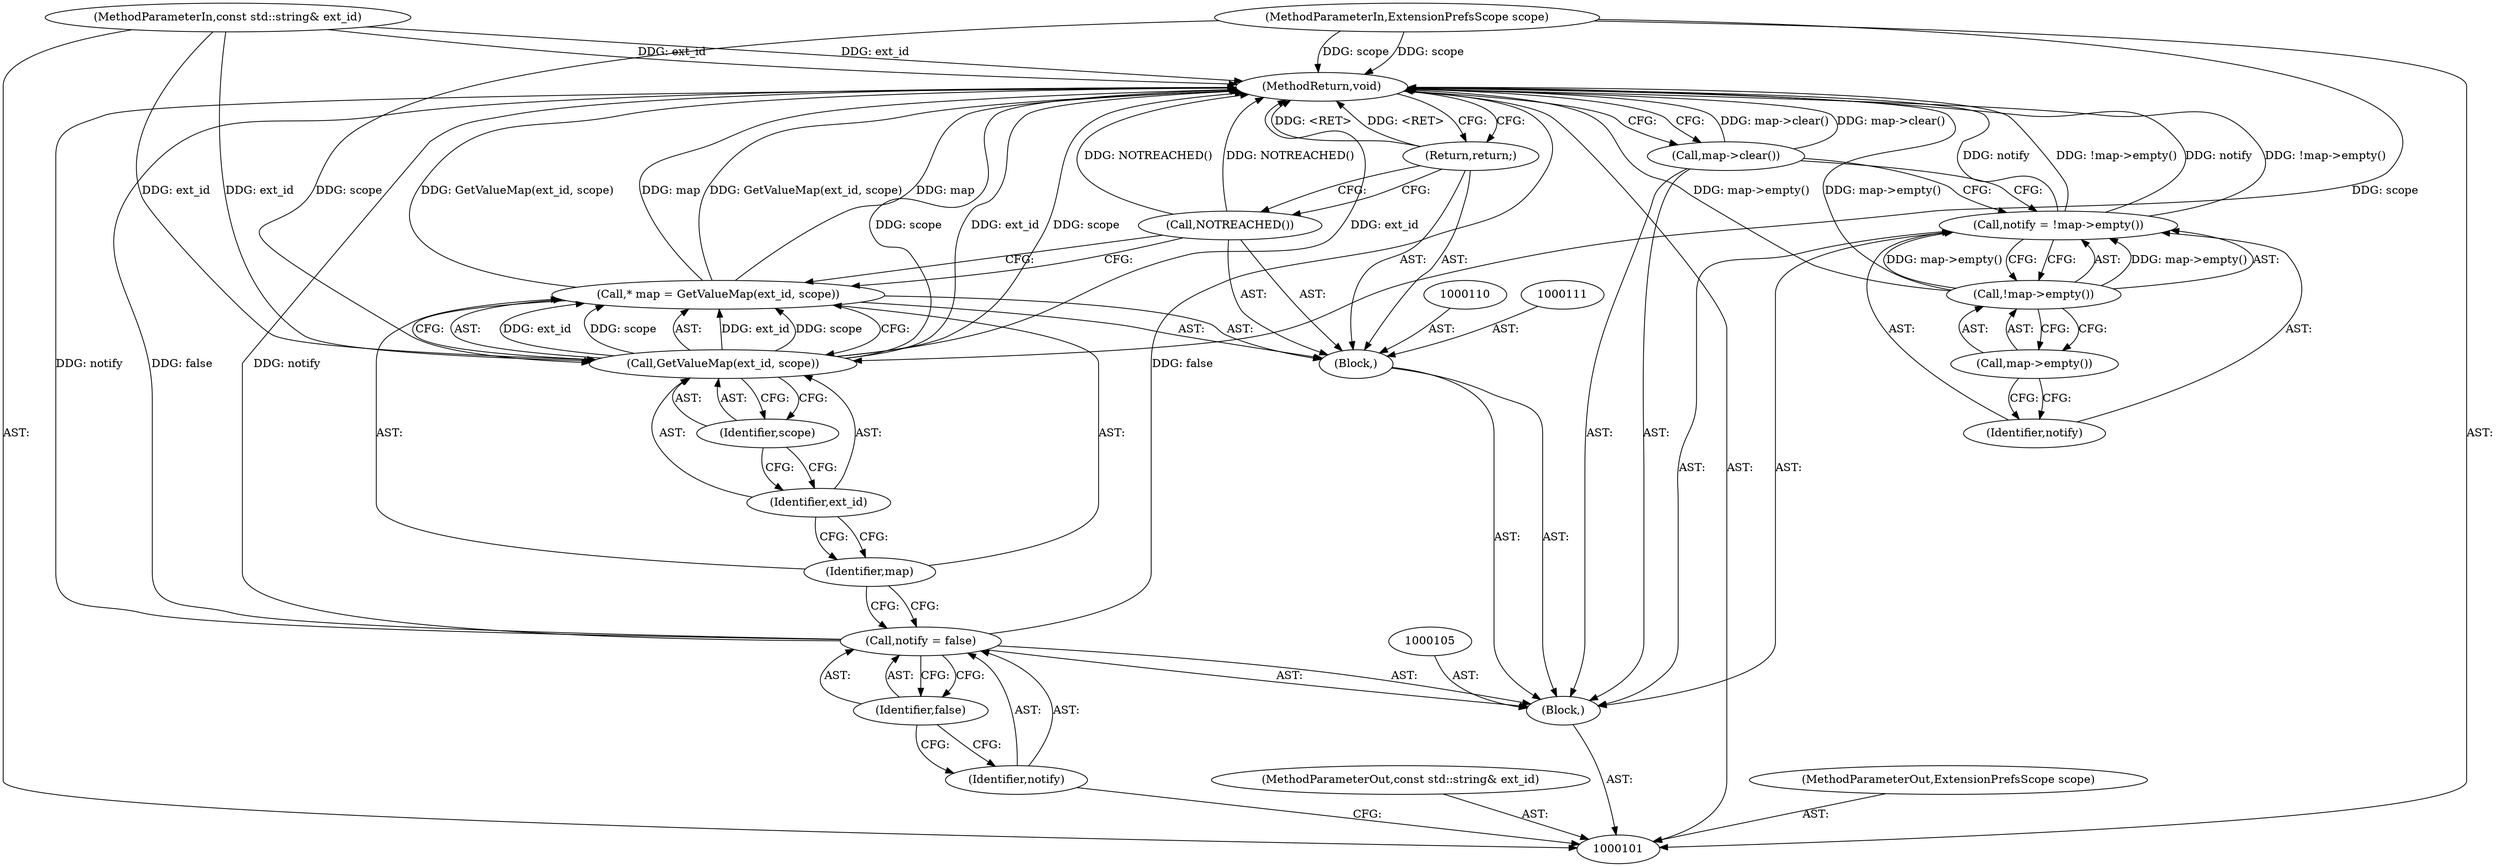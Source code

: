 digraph "0_Chrome_1a113d35a19c0ed6500fb5c0acdc35730617fb3f" {
"1000124" [label="(MethodReturn,void)"];
"1000118" [label="(Return,return;)"];
"1000121" [label="(Call,!map->empty())"];
"1000122" [label="(Call,map->empty())"];
"1000119" [label="(Call,notify = !map->empty())"];
"1000120" [label="(Identifier,notify)"];
"1000123" [label="(Call,map->clear())"];
"1000102" [label="(MethodParameterIn,const std::string& ext_id)"];
"1000156" [label="(MethodParameterOut,const std::string& ext_id)"];
"1000104" [label="(Block,)"];
"1000103" [label="(MethodParameterIn,ExtensionPrefsScope scope)"];
"1000157" [label="(MethodParameterOut,ExtensionPrefsScope scope)"];
"1000108" [label="(Identifier,false)"];
"1000106" [label="(Call,notify = false)"];
"1000107" [label="(Identifier,notify)"];
"1000112" [label="(Call,* map = GetValueMap(ext_id, scope))"];
"1000113" [label="(Identifier,map)"];
"1000114" [label="(Call,GetValueMap(ext_id, scope))"];
"1000115" [label="(Identifier,ext_id)"];
"1000109" [label="(Block,)"];
"1000116" [label="(Identifier,scope)"];
"1000117" [label="(Call,NOTREACHED())"];
"1000124" -> "1000101"  [label="AST: "];
"1000124" -> "1000118"  [label="CFG: "];
"1000124" -> "1000123"  [label="CFG: "];
"1000117" -> "1000124"  [label="DDG: NOTREACHED()"];
"1000106" -> "1000124"  [label="DDG: false"];
"1000106" -> "1000124"  [label="DDG: notify"];
"1000112" -> "1000124"  [label="DDG: GetValueMap(ext_id, scope)"];
"1000112" -> "1000124"  [label="DDG: map"];
"1000123" -> "1000124"  [label="DDG: map->clear()"];
"1000103" -> "1000124"  [label="DDG: scope"];
"1000121" -> "1000124"  [label="DDG: map->empty()"];
"1000114" -> "1000124"  [label="DDG: scope"];
"1000114" -> "1000124"  [label="DDG: ext_id"];
"1000119" -> "1000124"  [label="DDG: !map->empty()"];
"1000119" -> "1000124"  [label="DDG: notify"];
"1000102" -> "1000124"  [label="DDG: ext_id"];
"1000118" -> "1000124"  [label="DDG: <RET>"];
"1000118" -> "1000109"  [label="AST: "];
"1000118" -> "1000117"  [label="CFG: "];
"1000124" -> "1000118"  [label="CFG: "];
"1000118" -> "1000124"  [label="DDG: <RET>"];
"1000121" -> "1000119"  [label="AST: "];
"1000121" -> "1000122"  [label="CFG: "];
"1000122" -> "1000121"  [label="AST: "];
"1000119" -> "1000121"  [label="CFG: "];
"1000121" -> "1000124"  [label="DDG: map->empty()"];
"1000121" -> "1000119"  [label="DDG: map->empty()"];
"1000122" -> "1000121"  [label="AST: "];
"1000122" -> "1000120"  [label="CFG: "];
"1000121" -> "1000122"  [label="CFG: "];
"1000119" -> "1000104"  [label="AST: "];
"1000119" -> "1000121"  [label="CFG: "];
"1000120" -> "1000119"  [label="AST: "];
"1000121" -> "1000119"  [label="AST: "];
"1000123" -> "1000119"  [label="CFG: "];
"1000119" -> "1000124"  [label="DDG: !map->empty()"];
"1000119" -> "1000124"  [label="DDG: notify"];
"1000121" -> "1000119"  [label="DDG: map->empty()"];
"1000120" -> "1000119"  [label="AST: "];
"1000122" -> "1000120"  [label="CFG: "];
"1000123" -> "1000104"  [label="AST: "];
"1000123" -> "1000119"  [label="CFG: "];
"1000124" -> "1000123"  [label="CFG: "];
"1000123" -> "1000124"  [label="DDG: map->clear()"];
"1000102" -> "1000101"  [label="AST: "];
"1000102" -> "1000124"  [label="DDG: ext_id"];
"1000102" -> "1000114"  [label="DDG: ext_id"];
"1000156" -> "1000101"  [label="AST: "];
"1000104" -> "1000101"  [label="AST: "];
"1000105" -> "1000104"  [label="AST: "];
"1000106" -> "1000104"  [label="AST: "];
"1000109" -> "1000104"  [label="AST: "];
"1000119" -> "1000104"  [label="AST: "];
"1000123" -> "1000104"  [label="AST: "];
"1000103" -> "1000101"  [label="AST: "];
"1000103" -> "1000124"  [label="DDG: scope"];
"1000103" -> "1000114"  [label="DDG: scope"];
"1000157" -> "1000101"  [label="AST: "];
"1000108" -> "1000106"  [label="AST: "];
"1000108" -> "1000107"  [label="CFG: "];
"1000106" -> "1000108"  [label="CFG: "];
"1000106" -> "1000104"  [label="AST: "];
"1000106" -> "1000108"  [label="CFG: "];
"1000107" -> "1000106"  [label="AST: "];
"1000108" -> "1000106"  [label="AST: "];
"1000113" -> "1000106"  [label="CFG: "];
"1000106" -> "1000124"  [label="DDG: false"];
"1000106" -> "1000124"  [label="DDG: notify"];
"1000107" -> "1000106"  [label="AST: "];
"1000107" -> "1000101"  [label="CFG: "];
"1000108" -> "1000107"  [label="CFG: "];
"1000112" -> "1000109"  [label="AST: "];
"1000112" -> "1000114"  [label="CFG: "];
"1000113" -> "1000112"  [label="AST: "];
"1000114" -> "1000112"  [label="AST: "];
"1000117" -> "1000112"  [label="CFG: "];
"1000112" -> "1000124"  [label="DDG: GetValueMap(ext_id, scope)"];
"1000112" -> "1000124"  [label="DDG: map"];
"1000114" -> "1000112"  [label="DDG: ext_id"];
"1000114" -> "1000112"  [label="DDG: scope"];
"1000113" -> "1000112"  [label="AST: "];
"1000113" -> "1000106"  [label="CFG: "];
"1000115" -> "1000113"  [label="CFG: "];
"1000114" -> "1000112"  [label="AST: "];
"1000114" -> "1000116"  [label="CFG: "];
"1000115" -> "1000114"  [label="AST: "];
"1000116" -> "1000114"  [label="AST: "];
"1000112" -> "1000114"  [label="CFG: "];
"1000114" -> "1000124"  [label="DDG: scope"];
"1000114" -> "1000124"  [label="DDG: ext_id"];
"1000114" -> "1000112"  [label="DDG: ext_id"];
"1000114" -> "1000112"  [label="DDG: scope"];
"1000102" -> "1000114"  [label="DDG: ext_id"];
"1000103" -> "1000114"  [label="DDG: scope"];
"1000115" -> "1000114"  [label="AST: "];
"1000115" -> "1000113"  [label="CFG: "];
"1000116" -> "1000115"  [label="CFG: "];
"1000109" -> "1000104"  [label="AST: "];
"1000110" -> "1000109"  [label="AST: "];
"1000111" -> "1000109"  [label="AST: "];
"1000112" -> "1000109"  [label="AST: "];
"1000117" -> "1000109"  [label="AST: "];
"1000118" -> "1000109"  [label="AST: "];
"1000116" -> "1000114"  [label="AST: "];
"1000116" -> "1000115"  [label="CFG: "];
"1000114" -> "1000116"  [label="CFG: "];
"1000117" -> "1000109"  [label="AST: "];
"1000117" -> "1000112"  [label="CFG: "];
"1000118" -> "1000117"  [label="CFG: "];
"1000117" -> "1000124"  [label="DDG: NOTREACHED()"];
}
